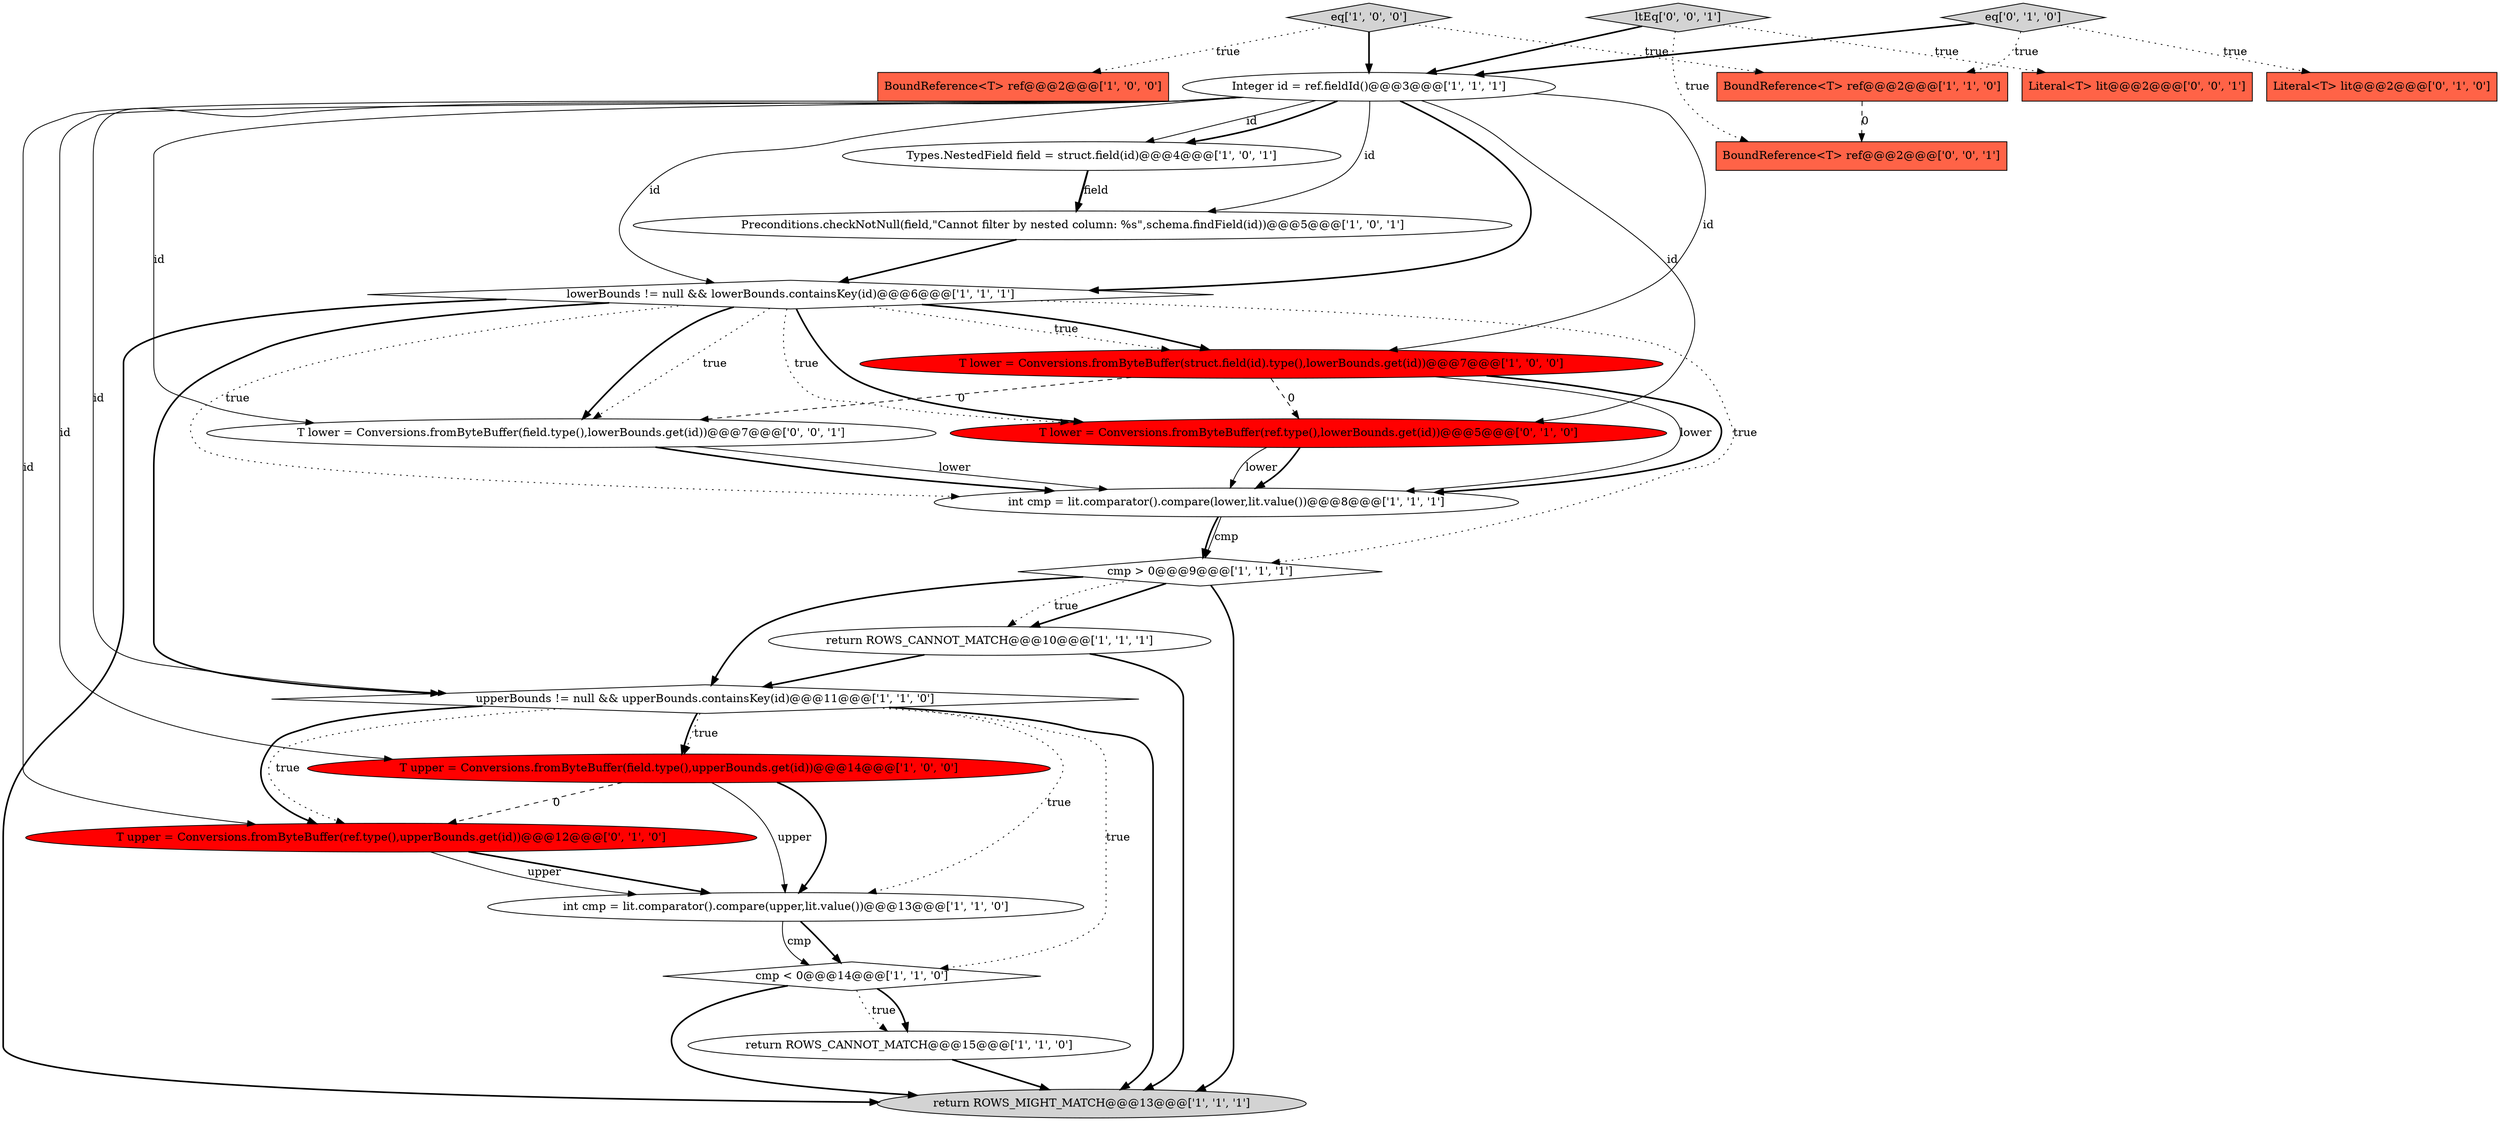 digraph {
20 [style = filled, label = "T lower = Conversions.fromByteBuffer(ref.type(),lowerBounds.get(id))@@@5@@@['0', '1', '0']", fillcolor = red, shape = ellipse image = "AAA1AAABBB2BBB"];
6 [style = filled, label = "BoundReference<T> ref@@@2@@@['1', '0', '0']", fillcolor = tomato, shape = box image = "AAA0AAABBB1BBB"];
0 [style = filled, label = "T lower = Conversions.fromByteBuffer(struct.field(id).type(),lowerBounds.get(id))@@@7@@@['1', '0', '0']", fillcolor = red, shape = ellipse image = "AAA1AAABBB1BBB"];
8 [style = filled, label = "eq['1', '0', '0']", fillcolor = lightgray, shape = diamond image = "AAA0AAABBB1BBB"];
7 [style = filled, label = "int cmp = lit.comparator().compare(lower,lit.value())@@@8@@@['1', '1', '1']", fillcolor = white, shape = ellipse image = "AAA0AAABBB1BBB"];
9 [style = filled, label = "cmp > 0@@@9@@@['1', '1', '1']", fillcolor = white, shape = diamond image = "AAA0AAABBB1BBB"];
23 [style = filled, label = "T lower = Conversions.fromByteBuffer(field.type(),lowerBounds.get(id))@@@7@@@['0', '0', '1']", fillcolor = white, shape = ellipse image = "AAA0AAABBB3BBB"];
15 [style = filled, label = "BoundReference<T> ref@@@2@@@['1', '1', '0']", fillcolor = tomato, shape = box image = "AAA0AAABBB1BBB"];
14 [style = filled, label = "return ROWS_MIGHT_MATCH@@@13@@@['1', '1', '1']", fillcolor = lightgray, shape = ellipse image = "AAA0AAABBB1BBB"];
1 [style = filled, label = "cmp < 0@@@14@@@['1', '1', '0']", fillcolor = white, shape = diamond image = "AAA0AAABBB1BBB"];
13 [style = filled, label = "upperBounds != null && upperBounds.containsKey(id)@@@11@@@['1', '1', '0']", fillcolor = white, shape = diamond image = "AAA0AAABBB1BBB"];
12 [style = filled, label = "Integer id = ref.fieldId()@@@3@@@['1', '1', '1']", fillcolor = white, shape = ellipse image = "AAA0AAABBB1BBB"];
2 [style = filled, label = "Types.NestedField field = struct.field(id)@@@4@@@['1', '0', '1']", fillcolor = white, shape = ellipse image = "AAA0AAABBB1BBB"];
18 [style = filled, label = "T upper = Conversions.fromByteBuffer(ref.type(),upperBounds.get(id))@@@12@@@['0', '1', '0']", fillcolor = red, shape = ellipse image = "AAA1AAABBB2BBB"];
22 [style = filled, label = "Literal<T> lit@@@2@@@['0', '0', '1']", fillcolor = tomato, shape = box image = "AAA0AAABBB3BBB"];
10 [style = filled, label = "return ROWS_CANNOT_MATCH@@@15@@@['1', '1', '0']", fillcolor = white, shape = ellipse image = "AAA0AAABBB1BBB"];
11 [style = filled, label = "Preconditions.checkNotNull(field,\"Cannot filter by nested column: %s\",schema.findField(id))@@@5@@@['1', '0', '1']", fillcolor = white, shape = ellipse image = "AAA0AAABBB1BBB"];
19 [style = filled, label = "Literal<T> lit@@@2@@@['0', '1', '0']", fillcolor = tomato, shape = box image = "AAA0AAABBB2BBB"];
24 [style = filled, label = "BoundReference<T> ref@@@2@@@['0', '0', '1']", fillcolor = tomato, shape = box image = "AAA0AAABBB3BBB"];
21 [style = filled, label = "ltEq['0', '0', '1']", fillcolor = lightgray, shape = diamond image = "AAA0AAABBB3BBB"];
3 [style = filled, label = "int cmp = lit.comparator().compare(upper,lit.value())@@@13@@@['1', '1', '0']", fillcolor = white, shape = ellipse image = "AAA0AAABBB1BBB"];
4 [style = filled, label = "return ROWS_CANNOT_MATCH@@@10@@@['1', '1', '1']", fillcolor = white, shape = ellipse image = "AAA0AAABBB1BBB"];
5 [style = filled, label = "lowerBounds != null && lowerBounds.containsKey(id)@@@6@@@['1', '1', '1']", fillcolor = white, shape = diamond image = "AAA0AAABBB1BBB"];
16 [style = filled, label = "T upper = Conversions.fromByteBuffer(field.type(),upperBounds.get(id))@@@14@@@['1', '0', '0']", fillcolor = red, shape = ellipse image = "AAA1AAABBB1BBB"];
17 [style = filled, label = "eq['0', '1', '0']", fillcolor = lightgray, shape = diamond image = "AAA0AAABBB2BBB"];
12->11 [style = solid, label="id"];
16->3 [style = bold, label=""];
13->16 [style = dotted, label="true"];
18->3 [style = bold, label=""];
13->18 [style = dotted, label="true"];
18->3 [style = solid, label="upper"];
4->14 [style = bold, label=""];
1->10 [style = dotted, label="true"];
12->5 [style = bold, label=""];
3->1 [style = bold, label=""];
5->23 [style = bold, label=""];
5->20 [style = bold, label=""];
10->14 [style = bold, label=""];
2->11 [style = solid, label="field"];
13->3 [style = dotted, label="true"];
0->7 [style = solid, label="lower"];
7->9 [style = solid, label="cmp"];
9->4 [style = bold, label=""];
5->23 [style = dotted, label="true"];
4->13 [style = bold, label=""];
15->24 [style = dashed, label="0"];
0->23 [style = dashed, label="0"];
12->18 [style = solid, label="id"];
8->15 [style = dotted, label="true"];
21->22 [style = dotted, label="true"];
5->0 [style = dotted, label="true"];
23->7 [style = solid, label="lower"];
5->14 [style = bold, label=""];
16->18 [style = dashed, label="0"];
0->20 [style = dashed, label="0"];
13->16 [style = bold, label=""];
16->3 [style = solid, label="upper"];
12->23 [style = solid, label="id"];
12->5 [style = solid, label="id"];
0->7 [style = bold, label=""];
12->2 [style = solid, label="id"];
7->9 [style = bold, label=""];
21->12 [style = bold, label=""];
12->0 [style = solid, label="id"];
11->5 [style = bold, label=""];
12->2 [style = bold, label=""];
20->7 [style = solid, label="lower"];
17->12 [style = bold, label=""];
13->1 [style = dotted, label="true"];
17->15 [style = dotted, label="true"];
8->6 [style = dotted, label="true"];
21->24 [style = dotted, label="true"];
5->0 [style = bold, label=""];
5->7 [style = dotted, label="true"];
5->13 [style = bold, label=""];
12->20 [style = solid, label="id"];
17->19 [style = dotted, label="true"];
9->14 [style = bold, label=""];
9->4 [style = dotted, label="true"];
5->9 [style = dotted, label="true"];
5->20 [style = dotted, label="true"];
1->14 [style = bold, label=""];
12->13 [style = solid, label="id"];
23->7 [style = bold, label=""];
3->1 [style = solid, label="cmp"];
20->7 [style = bold, label=""];
1->10 [style = bold, label=""];
13->14 [style = bold, label=""];
2->11 [style = bold, label=""];
8->12 [style = bold, label=""];
12->16 [style = solid, label="id"];
13->18 [style = bold, label=""];
9->13 [style = bold, label=""];
}
